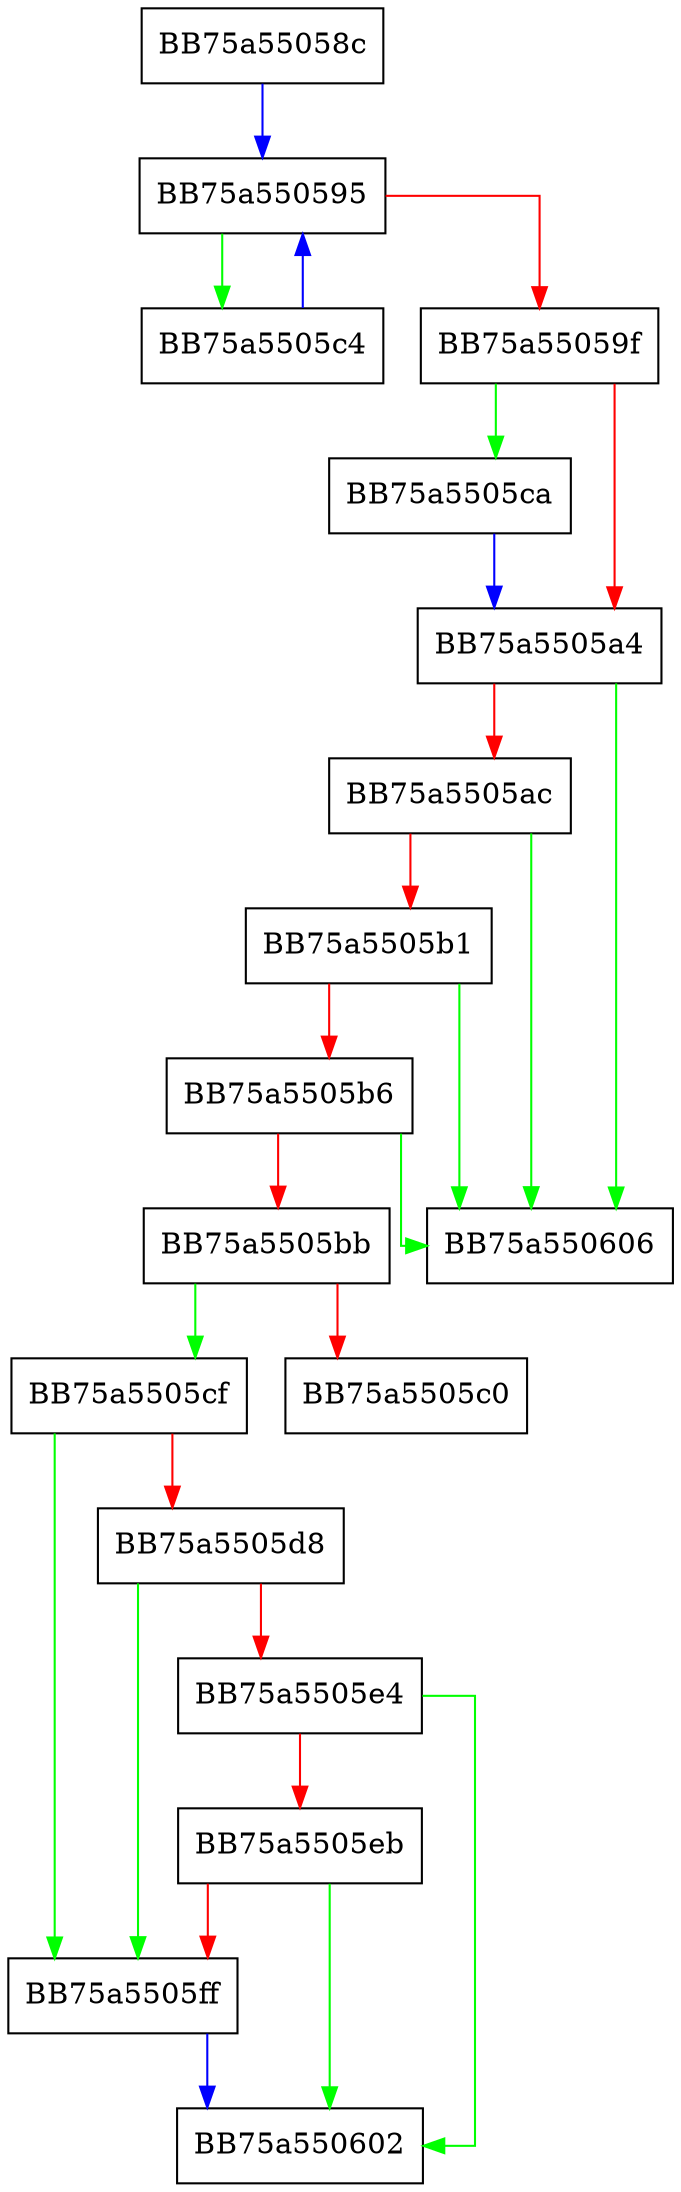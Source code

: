 digraph sqlite3ExprCanBeNull {
  node [shape="box"];
  graph [splines=ortho];
  BB75a55058c -> BB75a550595 [color="blue"];
  BB75a550595 -> BB75a5505c4 [color="green"];
  BB75a550595 -> BB75a55059f [color="red"];
  BB75a55059f -> BB75a5505ca [color="green"];
  BB75a55059f -> BB75a5505a4 [color="red"];
  BB75a5505a4 -> BB75a550606 [color="green"];
  BB75a5505a4 -> BB75a5505ac [color="red"];
  BB75a5505ac -> BB75a550606 [color="green"];
  BB75a5505ac -> BB75a5505b1 [color="red"];
  BB75a5505b1 -> BB75a550606 [color="green"];
  BB75a5505b1 -> BB75a5505b6 [color="red"];
  BB75a5505b6 -> BB75a550606 [color="green"];
  BB75a5505b6 -> BB75a5505bb [color="red"];
  BB75a5505bb -> BB75a5505cf [color="green"];
  BB75a5505bb -> BB75a5505c0 [color="red"];
  BB75a5505c4 -> BB75a550595 [color="blue"];
  BB75a5505ca -> BB75a5505a4 [color="blue"];
  BB75a5505cf -> BB75a5505ff [color="green"];
  BB75a5505cf -> BB75a5505d8 [color="red"];
  BB75a5505d8 -> BB75a5505ff [color="green"];
  BB75a5505d8 -> BB75a5505e4 [color="red"];
  BB75a5505e4 -> BB75a550602 [color="green"];
  BB75a5505e4 -> BB75a5505eb [color="red"];
  BB75a5505eb -> BB75a550602 [color="green"];
  BB75a5505eb -> BB75a5505ff [color="red"];
  BB75a5505ff -> BB75a550602 [color="blue"];
}